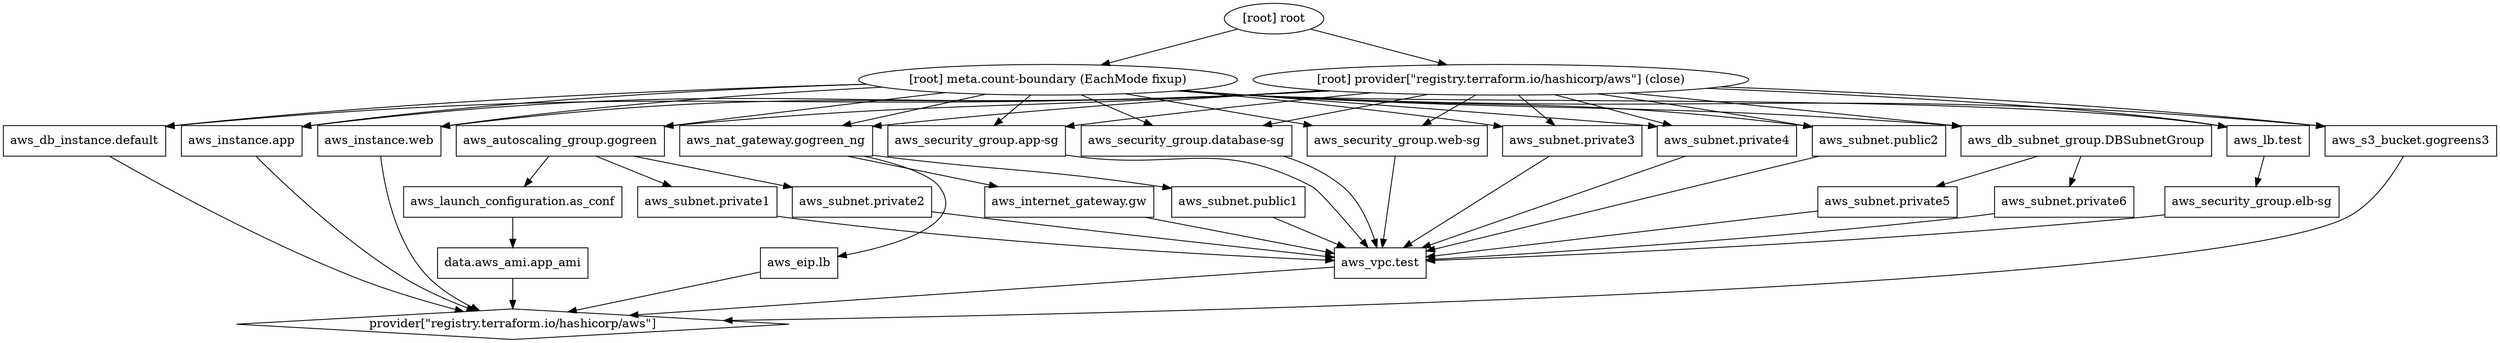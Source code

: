 digraph {
	compound = "true"
	newrank = "true"
	subgraph "root" {
		"[root] aws_autoscaling_group.gogreen (expand)" [label = "aws_autoscaling_group.gogreen", shape = "box"]
		"[root] aws_db_instance.default (expand)" [label = "aws_db_instance.default", shape = "box"]
		"[root] aws_db_subnet_group.DBSubnetGroup (expand)" [label = "aws_db_subnet_group.DBSubnetGroup", shape = "box"]
		"[root] aws_eip.lb (expand)" [label = "aws_eip.lb", shape = "box"]
		"[root] aws_instance.app (expand)" [label = "aws_instance.app", shape = "box"]
		"[root] aws_instance.web (expand)" [label = "aws_instance.web", shape = "box"]
		"[root] aws_internet_gateway.gw (expand)" [label = "aws_internet_gateway.gw", shape = "box"]
		"[root] aws_launch_configuration.as_conf (expand)" [label = "aws_launch_configuration.as_conf", shape = "box"]
		"[root] aws_lb.test (expand)" [label = "aws_lb.test", shape = "box"]
		"[root] aws_nat_gateway.gogreen_ng (expand)" [label = "aws_nat_gateway.gogreen_ng", shape = "box"]
		"[root] aws_s3_bucket.gogreens3 (expand)" [label = "aws_s3_bucket.gogreens3", shape = "box"]
		"[root] aws_security_group.app-sg (expand)" [label = "aws_security_group.app-sg", shape = "box"]
		"[root] aws_security_group.database-sg (expand)" [label = "aws_security_group.database-sg", shape = "box"]
		"[root] aws_security_group.elb-sg (expand)" [label = "aws_security_group.elb-sg", shape = "box"]
		"[root] aws_security_group.web-sg (expand)" [label = "aws_security_group.web-sg", shape = "box"]
		"[root] aws_subnet.private1 (expand)" [label = "aws_subnet.private1", shape = "box"]
		"[root] aws_subnet.private2 (expand)" [label = "aws_subnet.private2", shape = "box"]
		"[root] aws_subnet.private3 (expand)" [label = "aws_subnet.private3", shape = "box"]
		"[root] aws_subnet.private4 (expand)" [label = "aws_subnet.private4", shape = "box"]
		"[root] aws_subnet.private5 (expand)" [label = "aws_subnet.private5", shape = "box"]
		"[root] aws_subnet.private6 (expand)" [label = "aws_subnet.private6", shape = "box"]
		"[root] aws_subnet.public1 (expand)" [label = "aws_subnet.public1", shape = "box"]
		"[root] aws_subnet.public2 (expand)" [label = "aws_subnet.public2", shape = "box"]
		"[root] aws_vpc.test (expand)" [label = "aws_vpc.test", shape = "box"]
		"[root] data.aws_ami.app_ami (expand)" [label = "data.aws_ami.app_ami", shape = "box"]
		"[root] provider[\"registry.terraform.io/hashicorp/aws\"]" [label = "provider[\"registry.terraform.io/hashicorp/aws\"]", shape = "diamond"]
		"[root] aws_autoscaling_group.gogreen (expand)" -> "[root] aws_launch_configuration.as_conf (expand)"
		"[root] aws_autoscaling_group.gogreen (expand)" -> "[root] aws_subnet.private1 (expand)"
		"[root] aws_autoscaling_group.gogreen (expand)" -> "[root] aws_subnet.private2 (expand)"
		"[root] aws_db_instance.default (expand)" -> "[root] provider[\"registry.terraform.io/hashicorp/aws\"]"
		"[root] aws_db_subnet_group.DBSubnetGroup (expand)" -> "[root] aws_subnet.private5 (expand)"
		"[root] aws_db_subnet_group.DBSubnetGroup (expand)" -> "[root] aws_subnet.private6 (expand)"
		"[root] aws_eip.lb (expand)" -> "[root] provider[\"registry.terraform.io/hashicorp/aws\"]"
		"[root] aws_instance.app (expand)" -> "[root] provider[\"registry.terraform.io/hashicorp/aws\"]"
		"[root] aws_instance.web (expand)" -> "[root] provider[\"registry.terraform.io/hashicorp/aws\"]"
		"[root] aws_internet_gateway.gw (expand)" -> "[root] aws_vpc.test (expand)"
		"[root] aws_launch_configuration.as_conf (expand)" -> "[root] data.aws_ami.app_ami (expand)"
		"[root] aws_lb.test (expand)" -> "[root] aws_security_group.elb-sg (expand)"
		"[root] aws_nat_gateway.gogreen_ng (expand)" -> "[root] aws_eip.lb (expand)"
		"[root] aws_nat_gateway.gogreen_ng (expand)" -> "[root] aws_internet_gateway.gw (expand)"
		"[root] aws_nat_gateway.gogreen_ng (expand)" -> "[root] aws_subnet.public1 (expand)"
		"[root] aws_s3_bucket.gogreens3 (expand)" -> "[root] provider[\"registry.terraform.io/hashicorp/aws\"]"
		"[root] aws_security_group.app-sg (expand)" -> "[root] aws_vpc.test (expand)"
		"[root] aws_security_group.database-sg (expand)" -> "[root] aws_vpc.test (expand)"
		"[root] aws_security_group.elb-sg (expand)" -> "[root] aws_vpc.test (expand)"
		"[root] aws_security_group.web-sg (expand)" -> "[root] aws_vpc.test (expand)"
		"[root] aws_subnet.private1 (expand)" -> "[root] aws_vpc.test (expand)"
		"[root] aws_subnet.private2 (expand)" -> "[root] aws_vpc.test (expand)"
		"[root] aws_subnet.private3 (expand)" -> "[root] aws_vpc.test (expand)"
		"[root] aws_subnet.private4 (expand)" -> "[root] aws_vpc.test (expand)"
		"[root] aws_subnet.private5 (expand)" -> "[root] aws_vpc.test (expand)"
		"[root] aws_subnet.private6 (expand)" -> "[root] aws_vpc.test (expand)"
		"[root] aws_subnet.public1 (expand)" -> "[root] aws_vpc.test (expand)"
		"[root] aws_subnet.public2 (expand)" -> "[root] aws_vpc.test (expand)"
		"[root] aws_vpc.test (expand)" -> "[root] provider[\"registry.terraform.io/hashicorp/aws\"]"
		"[root] data.aws_ami.app_ami (expand)" -> "[root] provider[\"registry.terraform.io/hashicorp/aws\"]"
		"[root] meta.count-boundary (EachMode fixup)" -> "[root] aws_autoscaling_group.gogreen (expand)"
		"[root] meta.count-boundary (EachMode fixup)" -> "[root] aws_db_instance.default (expand)"
		"[root] meta.count-boundary (EachMode fixup)" -> "[root] aws_db_subnet_group.DBSubnetGroup (expand)"
		"[root] meta.count-boundary (EachMode fixup)" -> "[root] aws_instance.app (expand)"
		"[root] meta.count-boundary (EachMode fixup)" -> "[root] aws_instance.web (expand)"
		"[root] meta.count-boundary (EachMode fixup)" -> "[root] aws_lb.test (expand)"
		"[root] meta.count-boundary (EachMode fixup)" -> "[root] aws_nat_gateway.gogreen_ng (expand)"
		"[root] meta.count-boundary (EachMode fixup)" -> "[root] aws_s3_bucket.gogreens3 (expand)"
		"[root] meta.count-boundary (EachMode fixup)" -> "[root] aws_security_group.app-sg (expand)"
		"[root] meta.count-boundary (EachMode fixup)" -> "[root] aws_security_group.database-sg (expand)"
		"[root] meta.count-boundary (EachMode fixup)" -> "[root] aws_security_group.web-sg (expand)"
		"[root] meta.count-boundary (EachMode fixup)" -> "[root] aws_subnet.private3 (expand)"
		"[root] meta.count-boundary (EachMode fixup)" -> "[root] aws_subnet.private4 (expand)"
		"[root] meta.count-boundary (EachMode fixup)" -> "[root] aws_subnet.public2 (expand)"
		"[root] provider[\"registry.terraform.io/hashicorp/aws\"] (close)" -> "[root] aws_autoscaling_group.gogreen (expand)"
		"[root] provider[\"registry.terraform.io/hashicorp/aws\"] (close)" -> "[root] aws_db_instance.default (expand)"
		"[root] provider[\"registry.terraform.io/hashicorp/aws\"] (close)" -> "[root] aws_db_subnet_group.DBSubnetGroup (expand)"
		"[root] provider[\"registry.terraform.io/hashicorp/aws\"] (close)" -> "[root] aws_instance.app (expand)"
		"[root] provider[\"registry.terraform.io/hashicorp/aws\"] (close)" -> "[root] aws_instance.web (expand)"
		"[root] provider[\"registry.terraform.io/hashicorp/aws\"] (close)" -> "[root] aws_lb.test (expand)"
		"[root] provider[\"registry.terraform.io/hashicorp/aws\"] (close)" -> "[root] aws_nat_gateway.gogreen_ng (expand)"
		"[root] provider[\"registry.terraform.io/hashicorp/aws\"] (close)" -> "[root] aws_s3_bucket.gogreens3 (expand)"
		"[root] provider[\"registry.terraform.io/hashicorp/aws\"] (close)" -> "[root] aws_security_group.app-sg (expand)"
		"[root] provider[\"registry.terraform.io/hashicorp/aws\"] (close)" -> "[root] aws_security_group.database-sg (expand)"
		"[root] provider[\"registry.terraform.io/hashicorp/aws\"] (close)" -> "[root] aws_security_group.web-sg (expand)"
		"[root] provider[\"registry.terraform.io/hashicorp/aws\"] (close)" -> "[root] aws_subnet.private3 (expand)"
		"[root] provider[\"registry.terraform.io/hashicorp/aws\"] (close)" -> "[root] aws_subnet.private4 (expand)"
		"[root] provider[\"registry.terraform.io/hashicorp/aws\"] (close)" -> "[root] aws_subnet.public2 (expand)"
		"[root] root" -> "[root] meta.count-boundary (EachMode fixup)"
		"[root] root" -> "[root] provider[\"registry.terraform.io/hashicorp/aws\"] (close)"
	}
}

